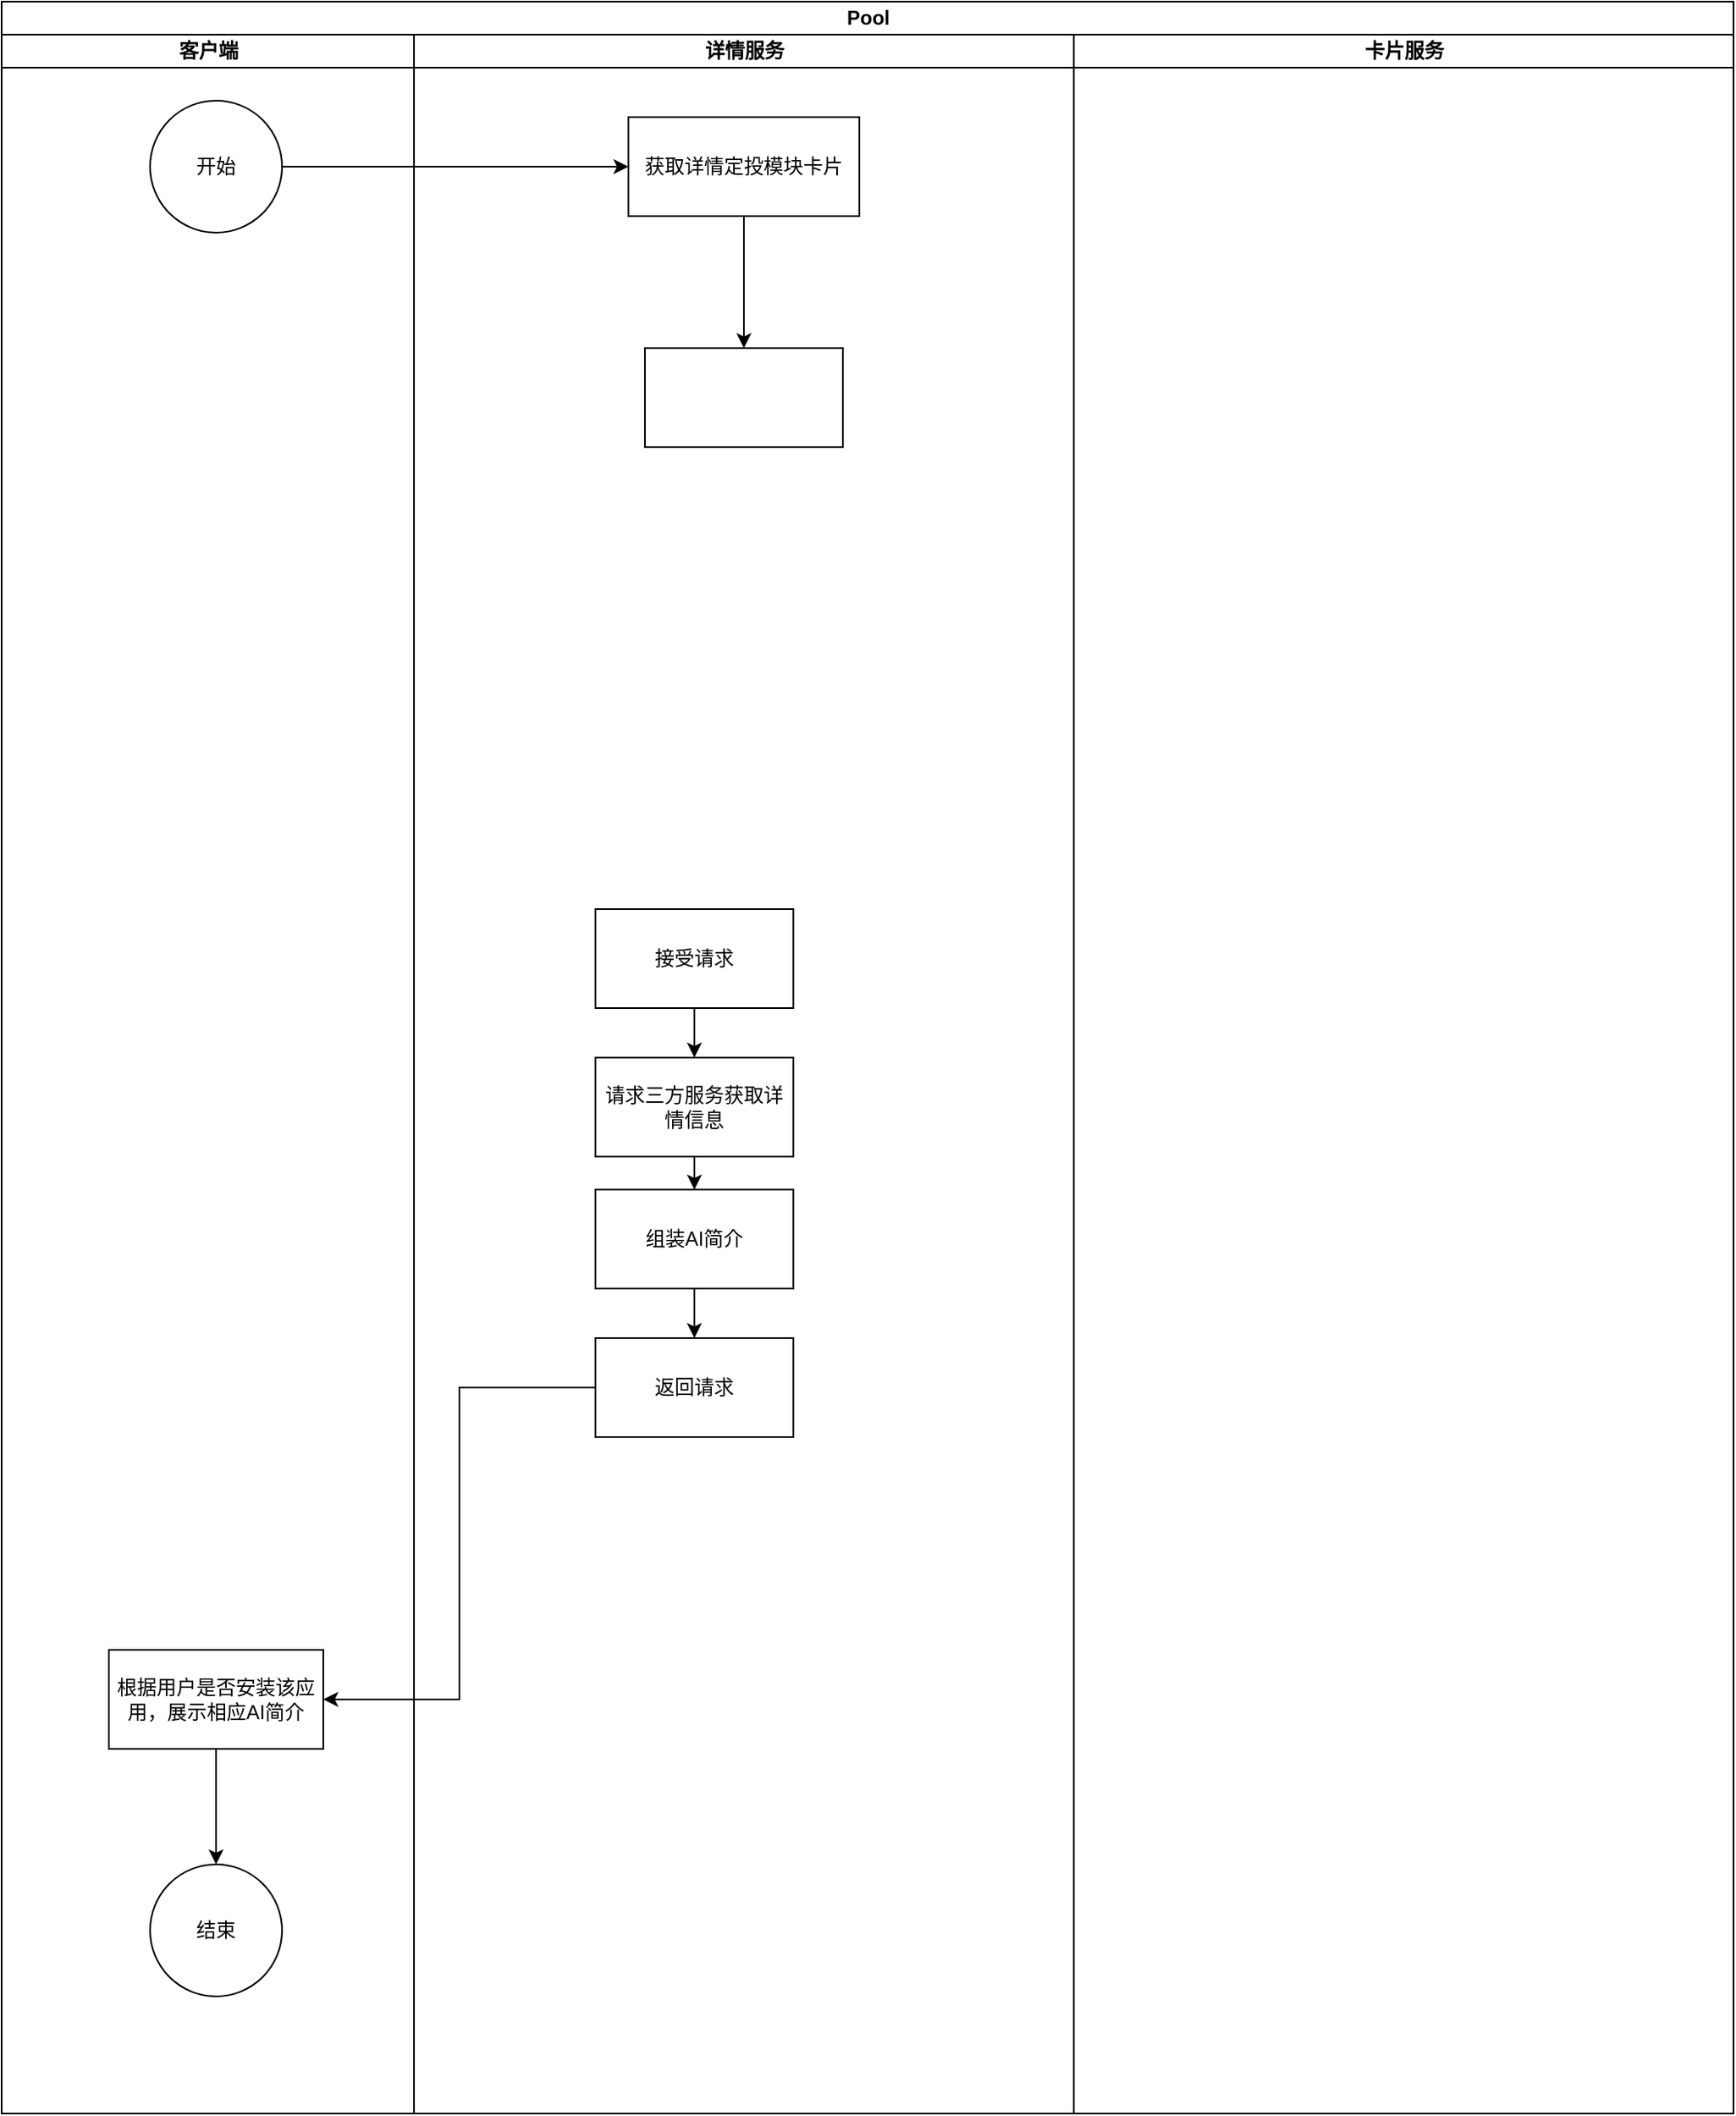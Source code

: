 <mxfile version="24.0.1" type="github">
  <diagram name="第 1 页" id="xFQqxOvKg_2QKdmenYfW">
    <mxGraphModel dx="1050" dy="1711" grid="1" gridSize="10" guides="1" tooltips="1" connect="1" arrows="1" fold="1" page="1" pageScale="1" pageWidth="827" pageHeight="1169" math="0" shadow="0">
      <root>
        <mxCell id="0" />
        <mxCell id="1" parent="0" />
        <mxCell id="ZCPd7wDw_mDAkKnFZIFM-2" value="Pool" style="swimlane;childLayout=stackLayout;resizeParent=1;resizeParentMax=0;startSize=20;html=1;" parent="1" vertex="1">
          <mxGeometry x="30" y="-40" width="1050" height="1280" as="geometry" />
        </mxCell>
        <mxCell id="ZCPd7wDw_mDAkKnFZIFM-3" value="客户端" style="swimlane;startSize=20;html=1;" parent="ZCPd7wDw_mDAkKnFZIFM-2" vertex="1">
          <mxGeometry y="20" width="250" height="1260" as="geometry" />
        </mxCell>
        <mxCell id="ZCPd7wDw_mDAkKnFZIFM-7" value="开始" style="ellipse;whiteSpace=wrap;html=1;aspect=fixed;" parent="ZCPd7wDw_mDAkKnFZIFM-3" vertex="1">
          <mxGeometry x="90" y="40" width="80" height="80" as="geometry" />
        </mxCell>
        <mxCell id="ZCPd7wDw_mDAkKnFZIFM-36" value="" style="edgeStyle=orthogonalEdgeStyle;rounded=0;orthogonalLoop=1;jettySize=auto;html=1;" parent="ZCPd7wDw_mDAkKnFZIFM-3" source="ZCPd7wDw_mDAkKnFZIFM-33" target="ZCPd7wDw_mDAkKnFZIFM-35" edge="1">
          <mxGeometry relative="1" as="geometry" />
        </mxCell>
        <mxCell id="ZCPd7wDw_mDAkKnFZIFM-33" value="根据用户是否安装该应用，展示相应AI简介" style="whiteSpace=wrap;html=1;" parent="ZCPd7wDw_mDAkKnFZIFM-3" vertex="1">
          <mxGeometry x="65" y="979" width="130" height="60" as="geometry" />
        </mxCell>
        <mxCell id="ZCPd7wDw_mDAkKnFZIFM-35" value="结束" style="ellipse;whiteSpace=wrap;html=1;" parent="ZCPd7wDw_mDAkKnFZIFM-3" vertex="1">
          <mxGeometry x="90" y="1109" width="80" height="80" as="geometry" />
        </mxCell>
        <mxCell id="ZCPd7wDw_mDAkKnFZIFM-5" value="详情服务" style="swimlane;startSize=20;html=1;" parent="ZCPd7wDw_mDAkKnFZIFM-2" vertex="1">
          <mxGeometry x="250" y="20" width="400" height="1260" as="geometry" />
        </mxCell>
        <mxCell id="ZCPd7wDw_mDAkKnFZIFM-15" value="" style="edgeStyle=orthogonalEdgeStyle;rounded=0;orthogonalLoop=1;jettySize=auto;html=1;" parent="ZCPd7wDw_mDAkKnFZIFM-5" source="ZCPd7wDw_mDAkKnFZIFM-12" target="ZCPd7wDw_mDAkKnFZIFM-14" edge="1">
          <mxGeometry relative="1" as="geometry" />
        </mxCell>
        <mxCell id="ZCPd7wDw_mDAkKnFZIFM-12" value="接受请求" style="whiteSpace=wrap;html=1;" parent="ZCPd7wDw_mDAkKnFZIFM-5" vertex="1">
          <mxGeometry x="110" y="530" width="120" height="60" as="geometry" />
        </mxCell>
        <mxCell id="ZCPd7wDw_mDAkKnFZIFM-23" value="" style="edgeStyle=orthogonalEdgeStyle;rounded=0;orthogonalLoop=1;jettySize=auto;html=1;" parent="ZCPd7wDw_mDAkKnFZIFM-5" source="ZCPd7wDw_mDAkKnFZIFM-14" target="ZCPd7wDw_mDAkKnFZIFM-22" edge="1">
          <mxGeometry relative="1" as="geometry" />
        </mxCell>
        <mxCell id="ZCPd7wDw_mDAkKnFZIFM-14" value="请求三方服务获取详情信息" style="whiteSpace=wrap;html=1;" parent="ZCPd7wDw_mDAkKnFZIFM-5" vertex="1">
          <mxGeometry x="110" y="620" width="120" height="60" as="geometry" />
        </mxCell>
        <mxCell id="ZCPd7wDw_mDAkKnFZIFM-26" value="" style="edgeStyle=orthogonalEdgeStyle;rounded=0;orthogonalLoop=1;jettySize=auto;html=1;" parent="ZCPd7wDw_mDAkKnFZIFM-5" source="ZCPd7wDw_mDAkKnFZIFM-22" target="ZCPd7wDw_mDAkKnFZIFM-25" edge="1">
          <mxGeometry relative="1" as="geometry" />
        </mxCell>
        <mxCell id="ZCPd7wDw_mDAkKnFZIFM-22" value="组装AI简介" style="whiteSpace=wrap;html=1;" parent="ZCPd7wDw_mDAkKnFZIFM-5" vertex="1">
          <mxGeometry x="110" y="700" width="120" height="60" as="geometry" />
        </mxCell>
        <mxCell id="ZCPd7wDw_mDAkKnFZIFM-25" value="返回请求" style="whiteSpace=wrap;html=1;" parent="ZCPd7wDw_mDAkKnFZIFM-5" vertex="1">
          <mxGeometry x="110" y="790" width="120" height="60" as="geometry" />
        </mxCell>
        <mxCell id="qv62CeJe-PLrkM93TVkC-2" value="" style="edgeStyle=orthogonalEdgeStyle;rounded=0;orthogonalLoop=1;jettySize=auto;html=1;" edge="1" parent="ZCPd7wDw_mDAkKnFZIFM-5" source="ZCPd7wDw_mDAkKnFZIFM-39" target="qv62CeJe-PLrkM93TVkC-1">
          <mxGeometry relative="1" as="geometry" />
        </mxCell>
        <mxCell id="ZCPd7wDw_mDAkKnFZIFM-39" value="获取详情定投模块卡片" style="whiteSpace=wrap;html=1;" parent="ZCPd7wDw_mDAkKnFZIFM-5" vertex="1">
          <mxGeometry x="130" y="50" width="140" height="60" as="geometry" />
        </mxCell>
        <mxCell id="qv62CeJe-PLrkM93TVkC-1" value="" style="whiteSpace=wrap;html=1;" vertex="1" parent="ZCPd7wDw_mDAkKnFZIFM-5">
          <mxGeometry x="140" y="190" width="120" height="60" as="geometry" />
        </mxCell>
        <mxCell id="ZCPd7wDw_mDAkKnFZIFM-38" value="卡片服务" style="swimlane;startSize=20;html=1;" parent="ZCPd7wDw_mDAkKnFZIFM-2" vertex="1">
          <mxGeometry x="650" y="20" width="400" height="1260" as="geometry" />
        </mxCell>
        <mxCell id="ZCPd7wDw_mDAkKnFZIFM-37" style="edgeStyle=orthogonalEdgeStyle;rounded=0;orthogonalLoop=1;jettySize=auto;html=1;entryX=1;entryY=0.5;entryDx=0;entryDy=0;" parent="ZCPd7wDw_mDAkKnFZIFM-2" source="ZCPd7wDw_mDAkKnFZIFM-25" target="ZCPd7wDw_mDAkKnFZIFM-33" edge="1">
          <mxGeometry relative="1" as="geometry" />
        </mxCell>
        <mxCell id="ZCPd7wDw_mDAkKnFZIFM-40" value="" style="edgeStyle=orthogonalEdgeStyle;rounded=0;orthogonalLoop=1;jettySize=auto;html=1;" parent="ZCPd7wDw_mDAkKnFZIFM-2" source="ZCPd7wDw_mDAkKnFZIFM-7" target="ZCPd7wDw_mDAkKnFZIFM-39" edge="1">
          <mxGeometry relative="1" as="geometry" />
        </mxCell>
      </root>
    </mxGraphModel>
  </diagram>
</mxfile>
